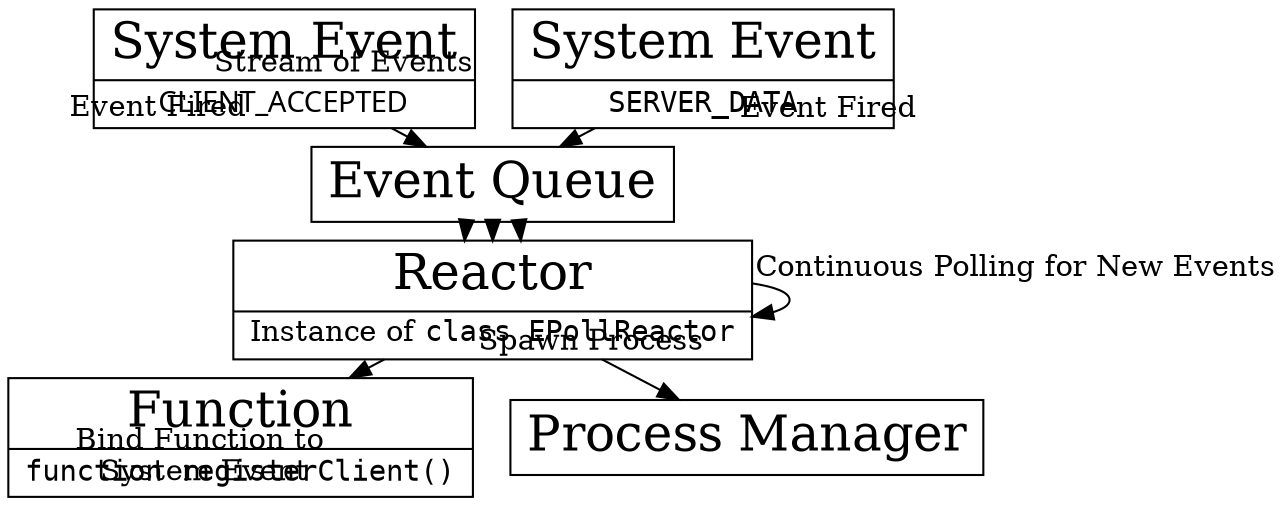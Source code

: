 digraph sample {
    graph [ranksep=0];
    node [shape=record];

	Reactor [
		label=<{
			<FONT POINT-SIZE="24.0">
				Reactor
			</FONT>|
			Instance of 
			<FONT FACE="monospace">
				class EPollReactor
			</FONT>
		}>
		pos="0,0!"
	];

	EventQueue [
		label=<{
			<FONT POINT-SIZE="24.0">
				Event Queue
			</FONT>
		}>
		pos="0,3!"
	];

	SystemEvent1 [
		label=<{
			<FONT POINT-SIZE="24.0">
				System Event
			</FONT>|
			<FONT FACE="bold monospace">
				CLIENT_ACCEPTED
			</FONT>
		}>
		pos="-2,6!"
	];

	SystemEvent2 [
		label=<{
			<FONT POINT-SIZE="24.0">
				System Event
			</FONT>|
			<FONT FACE="monospace">
				SERVER_DATA
			</FONT>
		}>
		pos="2,6!"
	];

	Function1 [
		label=<{
			<FONT POINT-SIZE="24.0">
				Function
			</FONT>|
			<FONT FACE="monospace">
				function registerClient()
			</FONT>
		}>
		pos="-6,0!"
	];

	ProcessManager [
		label=<{
			<FONT POINT-SIZE="24.0">
				Process Manager
			</FONT>
		}>
		pos="0,-2!"
	];

	SystemEvent1 -> EventQueue [
		headlabel="Event Fired"
		labeldistance=13
		labelangle=20
	];

	SystemEvent2 -> EventQueue [
		headlabel="Event Fired"
		labeldistance=13
		labelangle=-20
	];

	EventQueue -> Reactor;
	EventQueue -> Reactor;
	EventQueue -> Reactor [
		headlabel="Stream of Events"
		labeldistance=12
		labelangle=40
	];

	Reactor -> Reactor [
		xlabel="Continuous Polling for New Events"
	];

	Reactor -> Function1 [
		taillabel="Bind Function to\n System Event"
		labeldistance=10
		labelangle=0
	];

	Reactor -> ProcessManager [
		headlabel="Spawn Process"
		labeldistance=5
		labelangle=-6
	]
}